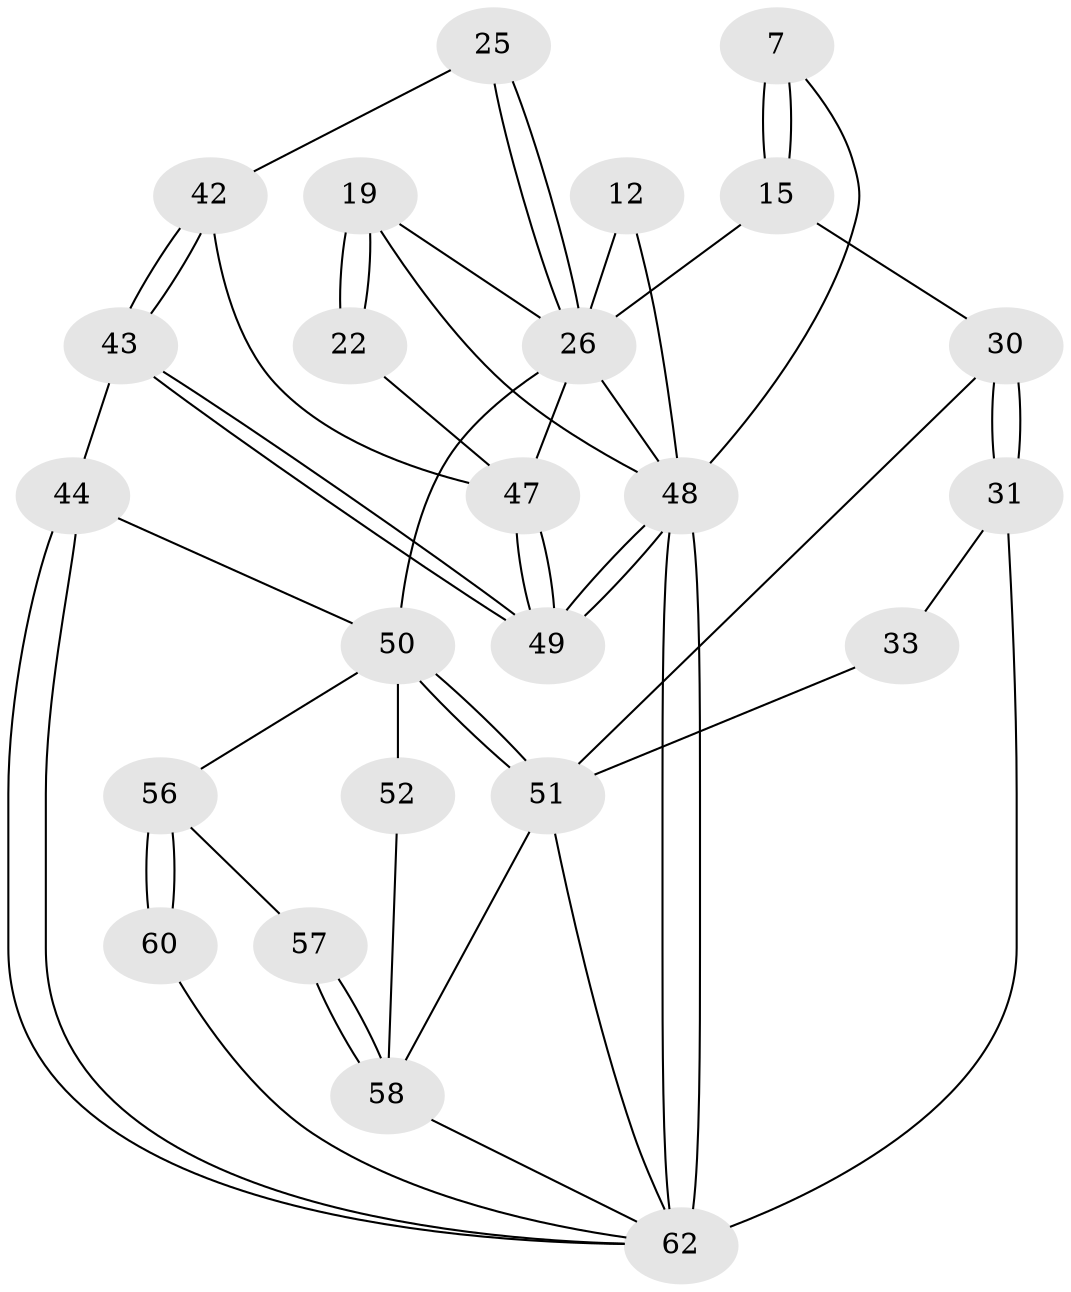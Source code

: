 // original degree distribution, {3: 0.04838709677419355, 5: 0.4032258064516129, 4: 0.27419354838709675, 6: 0.27419354838709675}
// Generated by graph-tools (version 1.1) at 2025/07/03/04/25 22:07:05]
// undirected, 24 vertices, 53 edges
graph export_dot {
graph [start="1"]
  node [color=gray90,style=filled];
  7 [pos="+0.4585692598180612+0.0992663828837393",super="+4+3"];
  12 [pos="+0.7587410824881603+0.11935248126664272"];
  15 [pos="+0.40292010301959746+0.24965046683889366",super="+14"];
  19 [pos="+0.8974159460086749+0.22115579223042023",super="+18"];
  22 [pos="+1+0.2681800772125233"];
  25 [pos="+0.6949776883297806+0.43129186739378234"];
  26 [pos="+0.5519943710794142+0.3960966196096085",super="+24"];
  30 [pos="+0.12293518291855901+0.27848502263505714",super="+29"];
  31 [pos="+0+0.29063649620069704"];
  33 [pos="+0.11511080001602421+0.29269947408013486",super="+32"];
  42 [pos="+0.8134188758468983+0.6974869554221177",super="+41"];
  43 [pos="+0.7265102072520383+0.8085333292385479"];
  44 [pos="+0.6906670965877314+0.8361987143744015"];
  47 [pos="+1+0.5401093036240241",super="+28"];
  48 [pos="+1+1",super="+9+13"];
  49 [pos="+1+0.9648278178005868"];
  50 [pos="+0.2520375378158729+0.6003377512617684",super="+46"];
  51 [pos="+0.08479737029075703+0.8160992465117702",super="+39+38+35+34"];
  52 [pos="+0.30937600594539744+0.6782713876002786"];
  56 [pos="+0.35501574112840917+0.9005930213267882",super="+55"];
  57 [pos="+0.34977980071399795+0.8979862232423287"];
  58 [pos="+0.2004836695950343+0.9801820222354073",super="+54+53"];
  60 [pos="+0.38847205344591684+1"];
  62 [pos="+0.7050701282587196+1",super="+61+40"];
  7 -- 15 [weight=2];
  7 -- 15;
  7 -- 48 [weight=2];
  12 -- 48 [weight=2];
  12 -- 26;
  15 -- 26;
  15 -- 30;
  19 -- 22 [weight=2];
  19 -- 22;
  19 -- 48 [weight=2];
  19 -- 26;
  22 -- 47;
  25 -- 26 [weight=2];
  25 -- 26;
  25 -- 42;
  26 -- 50;
  26 -- 48;
  26 -- 47;
  30 -- 31;
  30 -- 31;
  30 -- 51;
  31 -- 33;
  31 -- 62;
  33 -- 51 [weight=2];
  42 -- 43;
  42 -- 43;
  42 -- 47 [weight=2];
  43 -- 44;
  43 -- 49;
  43 -- 49;
  44 -- 62;
  44 -- 62;
  44 -- 50;
  47 -- 49;
  47 -- 49;
  48 -- 49;
  48 -- 49;
  48 -- 62 [weight=4];
  48 -- 62;
  50 -- 51 [weight=2];
  50 -- 51;
  50 -- 52 [weight=2];
  50 -- 56;
  51 -- 58;
  51 -- 62;
  52 -- 58;
  56 -- 57;
  56 -- 60 [weight=2];
  56 -- 60;
  57 -- 58 [weight=2];
  57 -- 58;
  58 -- 62;
  60 -- 62;
}

